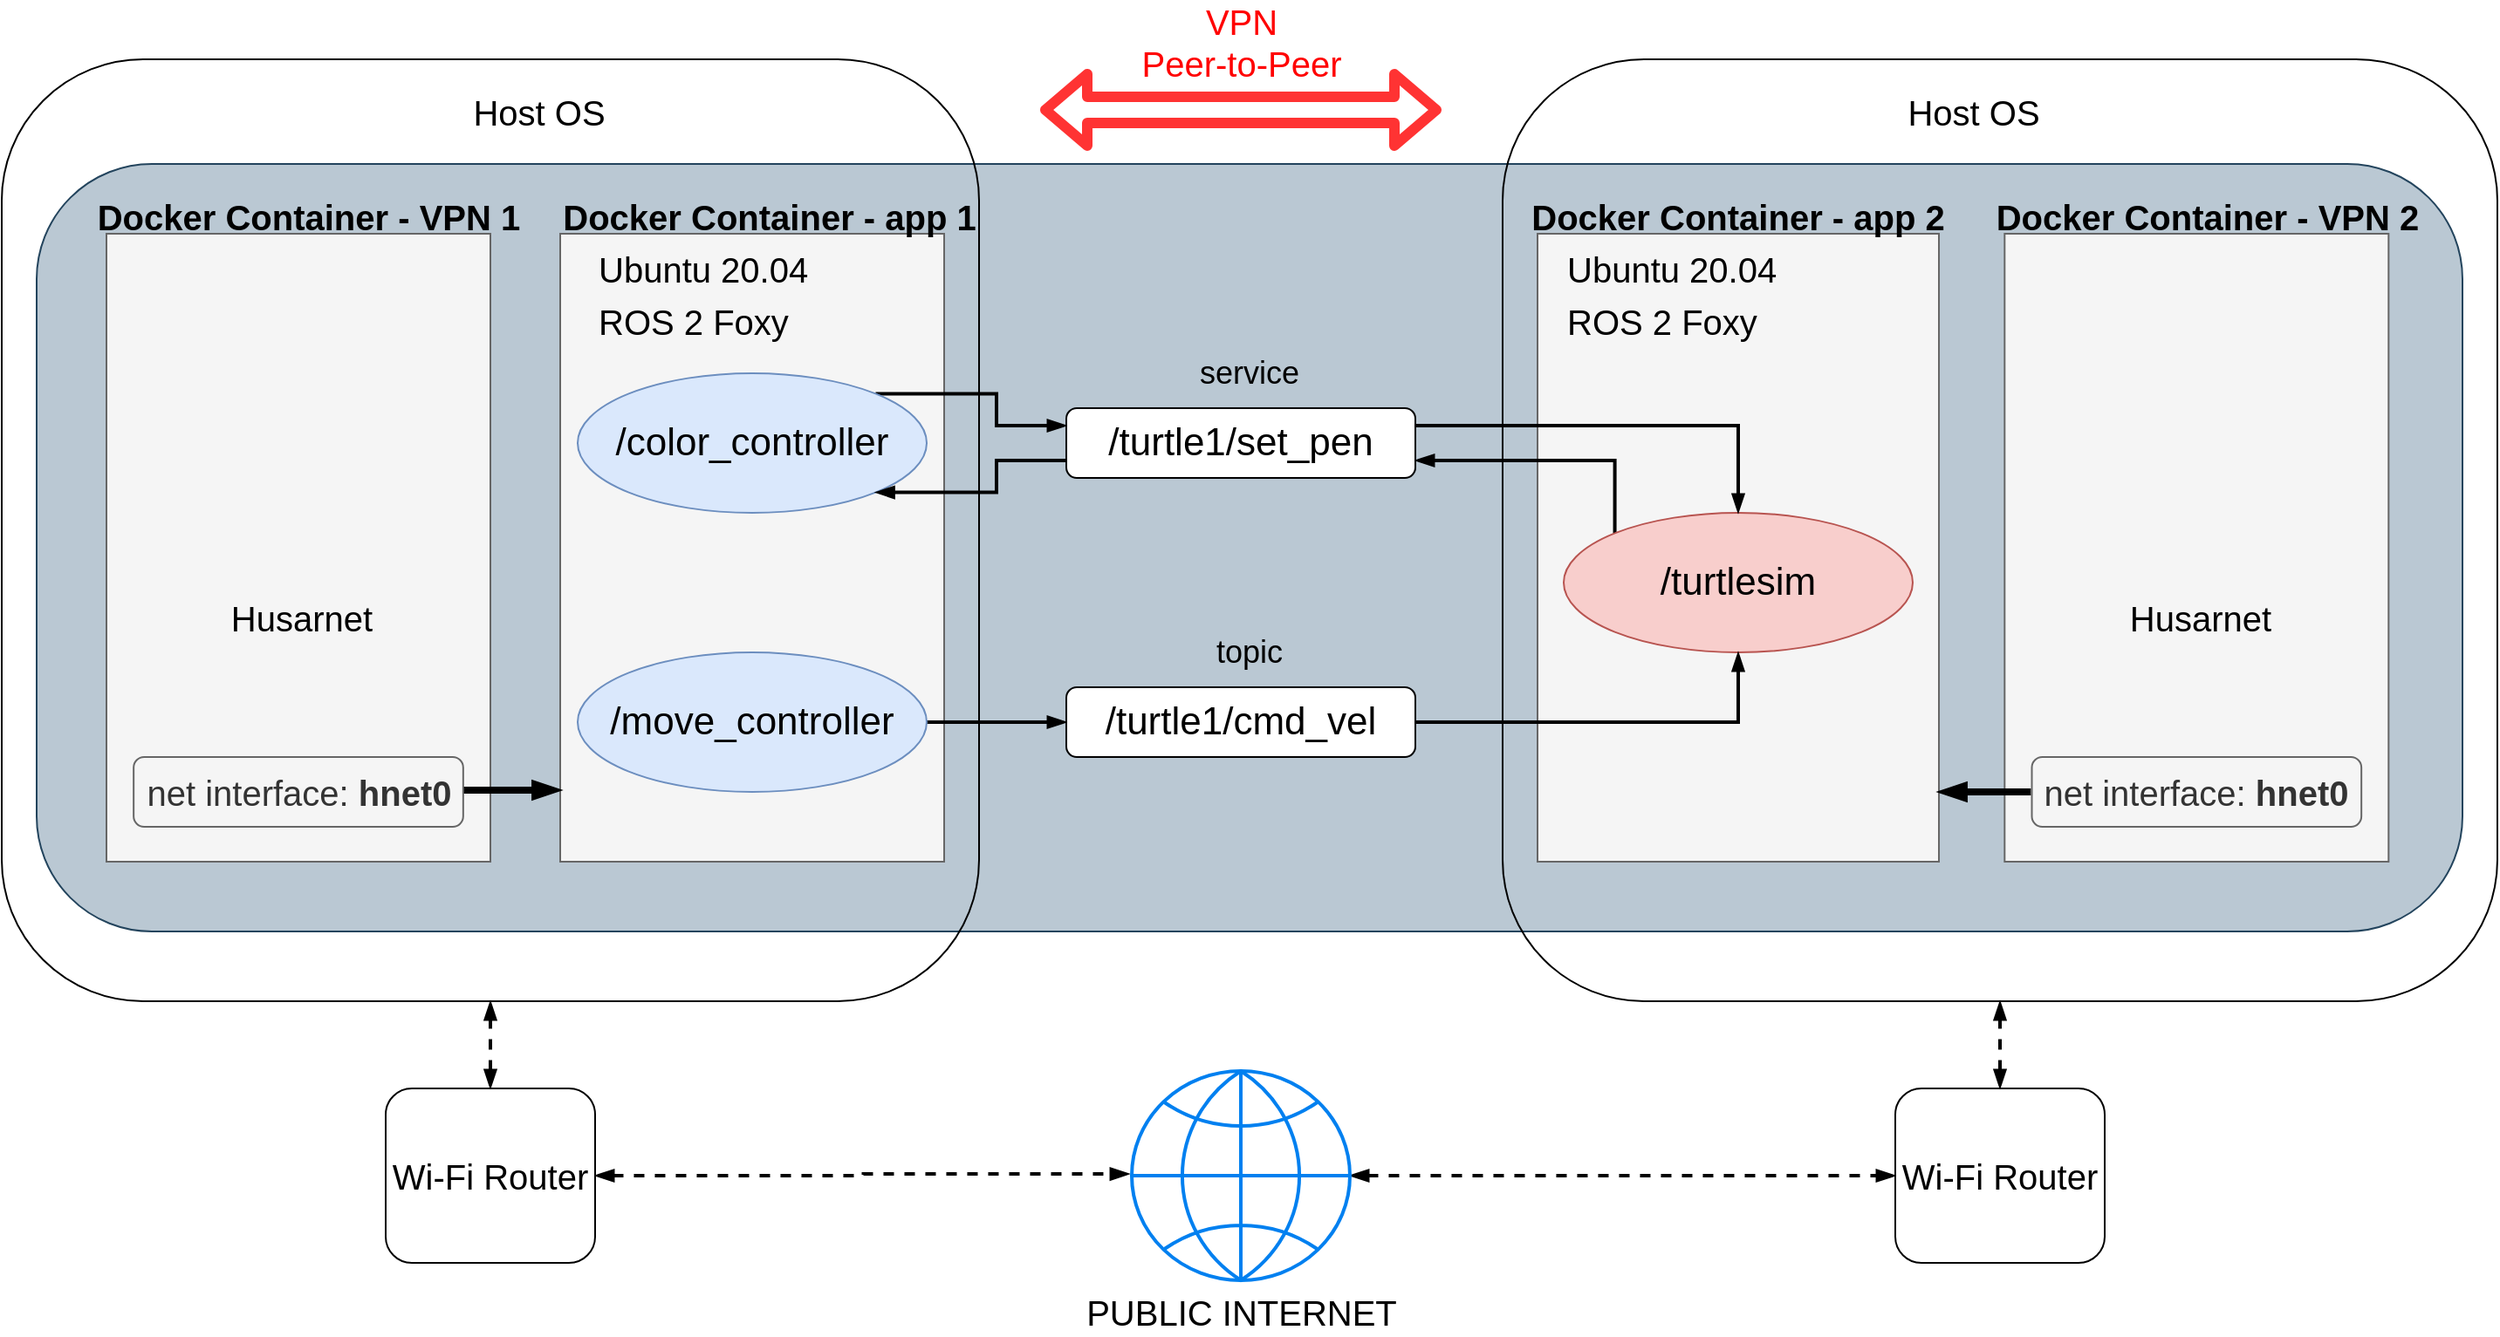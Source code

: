 <mxfile version="14.7.6" type="device"><diagram id="ZgK-rg60SdYdkfQ-bzUN" name="Page-1"><mxGraphModel dx="2842" dy="138" grid="1" gridSize="10" guides="1" tooltips="1" connect="1" arrows="1" fold="1" page="1" pageScale="1" pageWidth="1169" pageHeight="827" math="0" shadow="0"><root><mxCell id="0"/><mxCell id="1" parent="0"/><mxCell id="8QPdw4msQSsCbI8SWVOe-69" value="" style="rounded=1;whiteSpace=wrap;html=1;fontSize=20;align=center;fillColor=#bac8d3;strokeColor=#23445d;" parent="1" vertex="1"><mxGeometry x="-150" y="940" width="1390" height="440" as="geometry"/></mxCell><mxCell id="8QPdw4msQSsCbI8SWVOe-26" value="" style="rounded=0;whiteSpace=wrap;html=1;fontSize=20;fontColor=#333333;align=left;fillColor=#f5f5f5;strokeColor=#666666;" parent="1" vertex="1"><mxGeometry x="710" y="980" width="230" height="360" as="geometry"/></mxCell><mxCell id="8QPdw4msQSsCbI8SWVOe-21" value="" style="rounded=0;whiteSpace=wrap;html=1;fontSize=20;fontColor=#333333;align=left;fillColor=#f5f5f5;strokeColor=#666666;" parent="1" vertex="1"><mxGeometry x="150" y="980" width="220" height="360" as="geometry"/></mxCell><mxCell id="8QPdw4msQSsCbI8SWVOe-12" style="edgeStyle=orthogonalEdgeStyle;rounded=0;orthogonalLoop=1;jettySize=auto;html=1;exitX=1;exitY=0;exitDx=0;exitDy=0;entryX=0;entryY=0.25;entryDx=0;entryDy=0;strokeWidth=2;endArrow=blockThin;endFill=1;" parent="1" source="8QPdw4msQSsCbI8SWVOe-1" target="8QPdw4msQSsCbI8SWVOe-6" edge="1"><mxGeometry relative="1" as="geometry"/></mxCell><mxCell id="8QPdw4msQSsCbI8SWVOe-1" value="&lt;font style=&quot;font-size: 22px&quot;&gt;/color_controller&lt;/font&gt;" style="ellipse;whiteSpace=wrap;html=1;fillColor=#dae8fc;strokeColor=#6c8ebf;" parent="1" vertex="1"><mxGeometry x="160" y="1060" width="200" height="80" as="geometry"/></mxCell><mxCell id="8QPdw4msQSsCbI8SWVOe-10" style="edgeStyle=orthogonalEdgeStyle;rounded=0;orthogonalLoop=1;jettySize=auto;html=1;exitX=1;exitY=0.5;exitDx=0;exitDy=0;entryX=0;entryY=0.5;entryDx=0;entryDy=0;strokeWidth=2;endArrow=blockThin;endFill=1;" parent="1" source="8QPdw4msQSsCbI8SWVOe-2" target="8QPdw4msQSsCbI8SWVOe-5" edge="1"><mxGeometry relative="1" as="geometry"/></mxCell><mxCell id="8QPdw4msQSsCbI8SWVOe-2" value="&lt;font style=&quot;font-size: 22px&quot;&gt;/move_controller&lt;/font&gt;" style="ellipse;whiteSpace=wrap;html=1;fillColor=#dae8fc;strokeColor=#6c8ebf;" parent="1" vertex="1"><mxGeometry x="160" y="1220" width="200" height="80" as="geometry"/></mxCell><mxCell id="8QPdw4msQSsCbI8SWVOe-14" style="edgeStyle=orthogonalEdgeStyle;rounded=0;orthogonalLoop=1;jettySize=auto;html=1;exitX=0;exitY=0;exitDx=0;exitDy=0;entryX=1;entryY=0.75;entryDx=0;entryDy=0;strokeWidth=2;endArrow=blockThin;endFill=1;" parent="1" source="8QPdw4msQSsCbI8SWVOe-4" target="8QPdw4msQSsCbI8SWVOe-6" edge="1"><mxGeometry relative="1" as="geometry"><Array as="points"><mxPoint x="754" y="1110"/></Array></mxGeometry></mxCell><mxCell id="8QPdw4msQSsCbI8SWVOe-4" value="&lt;font style=&quot;font-size: 22px&quot;&gt;/turtlesim&lt;/font&gt;" style="ellipse;whiteSpace=wrap;html=1;fillColor=#f8cecc;strokeColor=#b85450;" parent="1" vertex="1"><mxGeometry x="725" y="1140" width="200" height="80" as="geometry"/></mxCell><mxCell id="8QPdw4msQSsCbI8SWVOe-11" style="edgeStyle=orthogonalEdgeStyle;rounded=0;orthogonalLoop=1;jettySize=auto;html=1;exitX=1;exitY=0.5;exitDx=0;exitDy=0;entryX=0.5;entryY=1;entryDx=0;entryDy=0;strokeWidth=2;endArrow=blockThin;endFill=1;" parent="1" source="8QPdw4msQSsCbI8SWVOe-5" target="8QPdw4msQSsCbI8SWVOe-4" edge="1"><mxGeometry relative="1" as="geometry"/></mxCell><mxCell id="8QPdw4msQSsCbI8SWVOe-5" value="&lt;font style=&quot;font-size: 22px&quot;&gt;/turtle1/cmd_vel&lt;/font&gt;" style="rounded=1;whiteSpace=wrap;html=1;" parent="1" vertex="1"><mxGeometry x="440" y="1240" width="200" height="40" as="geometry"/></mxCell><mxCell id="8QPdw4msQSsCbI8SWVOe-13" style="edgeStyle=orthogonalEdgeStyle;rounded=0;orthogonalLoop=1;jettySize=auto;html=1;exitX=1;exitY=0.25;exitDx=0;exitDy=0;entryX=0.5;entryY=0;entryDx=0;entryDy=0;strokeWidth=2;endArrow=blockThin;endFill=1;" parent="1" source="8QPdw4msQSsCbI8SWVOe-6" target="8QPdw4msQSsCbI8SWVOe-4" edge="1"><mxGeometry relative="1" as="geometry"/></mxCell><mxCell id="8QPdw4msQSsCbI8SWVOe-15" style="edgeStyle=orthogonalEdgeStyle;rounded=0;orthogonalLoop=1;jettySize=auto;html=1;exitX=0;exitY=0.75;exitDx=0;exitDy=0;entryX=1;entryY=1;entryDx=0;entryDy=0;strokeWidth=2;endArrow=blockThin;endFill=1;" parent="1" source="8QPdw4msQSsCbI8SWVOe-6" target="8QPdw4msQSsCbI8SWVOe-1" edge="1"><mxGeometry relative="1" as="geometry"/></mxCell><mxCell id="8QPdw4msQSsCbI8SWVOe-6" value="&lt;font style=&quot;font-size: 22px&quot;&gt;/turtle1/set_pen&lt;/font&gt;" style="rounded=1;whiteSpace=wrap;html=1;" parent="1" vertex="1"><mxGeometry x="440" y="1080" width="200" height="40" as="geometry"/></mxCell><mxCell id="8QPdw4msQSsCbI8SWVOe-7" value="&lt;font style=&quot;font-size: 18px&quot;&gt;topic&lt;/font&gt;" style="text;html=1;strokeColor=none;fillColor=none;align=center;verticalAlign=middle;whiteSpace=wrap;rounded=0;" parent="1" vertex="1"><mxGeometry x="490" y="1210" width="110" height="20" as="geometry"/></mxCell><mxCell id="8QPdw4msQSsCbI8SWVOe-8" value="&lt;font style=&quot;font-size: 18px&quot;&gt;service&lt;/font&gt;" style="text;html=1;strokeColor=none;fillColor=none;align=center;verticalAlign=middle;whiteSpace=wrap;rounded=0;" parent="1" vertex="1"><mxGeometry x="475" y="1050" width="140" height="20" as="geometry"/></mxCell><mxCell id="8QPdw4msQSsCbI8SWVOe-18" value="Host OS" style="text;html=1;strokeColor=none;fillColor=none;align=center;verticalAlign=middle;whiteSpace=wrap;rounded=0;fontSize=20;" parent="1" vertex="1"><mxGeometry x="67.66" y="900" width="140" height="20" as="geometry"/></mxCell><mxCell id="8QPdw4msQSsCbI8SWVOe-23" value="Ubuntu 20.04" style="text;html=1;strokeColor=none;fillColor=none;align=left;verticalAlign=middle;whiteSpace=wrap;rounded=0;fontSize=20;" parent="1" vertex="1"><mxGeometry x="170" y="990" width="140" height="20" as="geometry"/></mxCell><mxCell id="8QPdw4msQSsCbI8SWVOe-24" value="ROS 2 Foxy" style="text;html=1;strokeColor=none;fillColor=none;align=left;verticalAlign=middle;whiteSpace=wrap;rounded=0;fontSize=20;" parent="1" vertex="1"><mxGeometry x="170" y="1020" width="140" height="20" as="geometry"/></mxCell><mxCell id="8QPdw4msQSsCbI8SWVOe-25" value="Docker Container - app 1" style="text;html=1;strokeColor=none;fillColor=none;align=center;verticalAlign=middle;whiteSpace=wrap;rounded=0;fontSize=20;fontStyle=1" parent="1" vertex="1"><mxGeometry x="150" y="960" width="240" height="20" as="geometry"/></mxCell><mxCell id="8QPdw4msQSsCbI8SWVOe-27" value="Docker Container - app 2" style="text;html=1;strokeColor=none;fillColor=none;align=center;verticalAlign=middle;whiteSpace=wrap;rounded=0;fontSize=20;fontStyle=1" parent="1" vertex="1"><mxGeometry x="700" y="960" width="250" height="20" as="geometry"/></mxCell><mxCell id="8QPdw4msQSsCbI8SWVOe-28" value="Ubuntu 20.04" style="text;html=1;strokeColor=none;fillColor=none;align=left;verticalAlign=middle;whiteSpace=wrap;rounded=0;fontSize=20;" parent="1" vertex="1"><mxGeometry x="725" y="990" width="140" height="20" as="geometry"/></mxCell><mxCell id="8QPdw4msQSsCbI8SWVOe-29" value="ROS 2 Foxy" style="text;html=1;strokeColor=none;fillColor=none;align=left;verticalAlign=middle;whiteSpace=wrap;rounded=0;fontSize=20;" parent="1" vertex="1"><mxGeometry x="725" y="1020" width="140" height="20" as="geometry"/></mxCell><mxCell id="8QPdw4msQSsCbI8SWVOe-41" style="edgeStyle=orthogonalEdgeStyle;rounded=0;orthogonalLoop=1;jettySize=auto;html=1;exitX=1;exitY=0.5;exitDx=0;exitDy=0;entryX=-0.012;entryY=0.492;entryDx=0;entryDy=0;entryPerimeter=0;dashed=1;fontSize=20;fontColor=#000000;startArrow=blockThin;startFill=1;endArrow=blockThin;endFill=1;strokeWidth=2;" parent="1" source="8QPdw4msQSsCbI8SWVOe-36" target="8QPdw4msQSsCbI8SWVOe-39" edge="1"><mxGeometry relative="1" as="geometry"/></mxCell><mxCell id="8QPdw4msQSsCbI8SWVOe-42" style="edgeStyle=orthogonalEdgeStyle;rounded=0;orthogonalLoop=1;jettySize=auto;html=1;exitX=0.5;exitY=0;exitDx=0;exitDy=0;entryX=0.5;entryY=1;entryDx=0;entryDy=0;dashed=1;fontSize=20;fontColor=#000000;startArrow=blockThin;startFill=1;endArrow=blockThin;endFill=1;strokeWidth=2;" parent="1" source="8QPdw4msQSsCbI8SWVOe-36" target="8QPdw4msQSsCbI8SWVOe-16" edge="1"><mxGeometry relative="1" as="geometry"/></mxCell><mxCell id="8QPdw4msQSsCbI8SWVOe-36" value="Wi-Fi Router" style="rounded=1;whiteSpace=wrap;html=1;fontSize=20;fontColor=#000000;align=center;" parent="1" vertex="1"><mxGeometry x="50" y="1470" width="120" height="100" as="geometry"/></mxCell><mxCell id="rDFfNMZisYe_2G9wobSp-11" style="edgeStyle=orthogonalEdgeStyle;rounded=0;orthogonalLoop=1;jettySize=auto;html=1;entryX=0;entryY=0.5;entryDx=0;entryDy=0;endArrow=blockThin;endFill=1;strokeWidth=2;dashed=1;startArrow=blockThin;startFill=1;" edge="1" parent="1" source="8QPdw4msQSsCbI8SWVOe-39" target="rDFfNMZisYe_2G9wobSp-10"><mxGeometry relative="1" as="geometry"/></mxCell><mxCell id="8QPdw4msQSsCbI8SWVOe-39" value="PUBLIC INTERNET" style="html=1;verticalLabelPosition=bottom;align=center;labelBackgroundColor=#ffffff;verticalAlign=top;strokeWidth=2;strokeColor=#0080F0;shadow=0;dashed=0;shape=mxgraph.ios7.icons.globe;fontSize=20;fontColor=#000000;" parent="1" vertex="1"><mxGeometry x="477.5" y="1460" width="125" height="120" as="geometry"/></mxCell><mxCell id="8QPdw4msQSsCbI8SWVOe-72" value="" style="shape=flexArrow;endArrow=classic;startArrow=classic;html=1;fontSize=20;fontColor=#FF0000;strokeColor=#FF3333;strokeWidth=6;" parent="1" edge="1"><mxGeometry width="100" height="100" relative="1" as="geometry"><mxPoint x="425" y="909" as="sourcePoint"/><mxPoint x="655" y="909" as="targetPoint"/></mxGeometry></mxCell><mxCell id="8QPdw4msQSsCbI8SWVOe-73" value="&lt;div&gt;VPN&lt;/div&gt;&lt;div&gt;Peer-to-Peer&lt;/div&gt;" style="edgeLabel;html=1;align=center;verticalAlign=middle;resizable=0;points=[];fontSize=20;fontColor=#FF0000;" parent="8QPdw4msQSsCbI8SWVOe-72" vertex="1" connectable="0"><mxGeometry x="0.548" y="3" relative="1" as="geometry"><mxPoint x="-63" y="-36" as="offset"/></mxGeometry></mxCell><mxCell id="rDFfNMZisYe_2G9wobSp-1" value="" style="rounded=0;whiteSpace=wrap;html=1;fontSize=20;fontColor=#333333;align=left;fillColor=#f5f5f5;strokeColor=#666666;" vertex="1" parent="1"><mxGeometry x="-110" y="980" width="220" height="360" as="geometry"/></mxCell><mxCell id="rDFfNMZisYe_2G9wobSp-2" value="" style="shape=image;verticalLabelPosition=bottom;labelBackgroundColor=#ffffff;verticalAlign=top;aspect=fixed;imageAspect=0;image=https://husarnet.com/img/husarnet_signet.svg;" vertex="1" parent="1"><mxGeometry x="-67.66" y="1010" width="135.32" height="155" as="geometry"/></mxCell><mxCell id="rDFfNMZisYe_2G9wobSp-3" value="&lt;div&gt;Husarnet&lt;/div&gt;" style="text;html=1;strokeColor=none;fillColor=none;align=center;verticalAlign=middle;whiteSpace=wrap;rounded=0;fontSize=20;" vertex="1" parent="1"><mxGeometry x="-67.66" y="1190" width="140" height="20" as="geometry"/></mxCell><mxCell id="rDFfNMZisYe_2G9wobSp-4" value="Docker Container - VPN 1" style="text;html=1;strokeColor=none;fillColor=none;align=center;verticalAlign=middle;whiteSpace=wrap;rounded=0;fontSize=20;fontStyle=1" vertex="1" parent="1"><mxGeometry x="-117.66" y="960" width="247.66" height="20" as="geometry"/></mxCell><mxCell id="rDFfNMZisYe_2G9wobSp-5" value="" style="rounded=0;whiteSpace=wrap;html=1;fontSize=20;fontColor=#333333;align=left;fillColor=#f5f5f5;strokeColor=#666666;" vertex="1" parent="1"><mxGeometry x="977.66" y="980" width="220" height="360" as="geometry"/></mxCell><mxCell id="rDFfNMZisYe_2G9wobSp-6" value="" style="shape=image;verticalLabelPosition=bottom;labelBackgroundColor=#ffffff;verticalAlign=top;aspect=fixed;imageAspect=0;image=https://husarnet.com/img/husarnet_signet.svg;" vertex="1" parent="1"><mxGeometry x="1020.0" y="1010" width="135.32" height="155" as="geometry"/></mxCell><mxCell id="rDFfNMZisYe_2G9wobSp-7" value="&lt;div&gt;Husarnet&lt;/div&gt;" style="text;html=1;strokeColor=none;fillColor=none;align=center;verticalAlign=middle;whiteSpace=wrap;rounded=0;fontSize=20;" vertex="1" parent="1"><mxGeometry x="1020.0" y="1190" width="140" height="20" as="geometry"/></mxCell><mxCell id="rDFfNMZisYe_2G9wobSp-8" value="Docker Container - VPN 2" style="text;html=1;strokeColor=none;fillColor=none;align=center;verticalAlign=middle;whiteSpace=wrap;rounded=0;fontSize=20;fontStyle=1" vertex="1" parent="1"><mxGeometry x="970.0" y="960" width="247.66" height="20" as="geometry"/></mxCell><mxCell id="rDFfNMZisYe_2G9wobSp-9" value="Host OS" style="text;html=1;strokeColor=none;fillColor=none;align=center;verticalAlign=middle;whiteSpace=wrap;rounded=0;fontSize=20;" vertex="1" parent="1"><mxGeometry x="890" y="900" width="140" height="20" as="geometry"/></mxCell><mxCell id="rDFfNMZisYe_2G9wobSp-12" style="edgeStyle=orthogonalEdgeStyle;rounded=0;orthogonalLoop=1;jettySize=auto;html=1;entryX=0.5;entryY=1;entryDx=0;entryDy=0;endArrow=blockThin;endFill=1;startArrow=blockThin;startFill=1;strokeWidth=2;dashed=1;" edge="1" parent="1" source="rDFfNMZisYe_2G9wobSp-10" target="8QPdw4msQSsCbI8SWVOe-34"><mxGeometry relative="1" as="geometry"/></mxCell><mxCell id="rDFfNMZisYe_2G9wobSp-10" value="Wi-Fi Router" style="rounded=1;whiteSpace=wrap;html=1;fontSize=20;fontColor=#000000;align=center;" vertex="1" parent="1"><mxGeometry x="915" y="1470" width="120" height="100" as="geometry"/></mxCell><mxCell id="rDFfNMZisYe_2G9wobSp-18" value="" style="endArrow=blockThin;html=1;strokeWidth=4;endFill=1;" edge="1" parent="1"><mxGeometry width="50" height="50" relative="1" as="geometry"><mxPoint x="90" y="1299" as="sourcePoint"/><mxPoint x="150" y="1299" as="targetPoint"/></mxGeometry></mxCell><mxCell id="rDFfNMZisYe_2G9wobSp-19" value="net interface: &lt;b&gt;hnet0&lt;/b&gt;" style="text;html=1;strokeColor=#666666;fillColor=#f5f5f5;align=center;verticalAlign=middle;whiteSpace=wrap;rounded=1;fontSize=20;fontColor=#333333;shadow=0;perimeterSpacing=14;" vertex="1" parent="1"><mxGeometry x="993.25" y="1280" width="188.83" height="40" as="geometry"/></mxCell><mxCell id="rDFfNMZisYe_2G9wobSp-20" value="" style="endArrow=blockThin;html=1;strokeWidth=4;endFill=1;" edge="1" parent="1"><mxGeometry width="50" height="50" relative="1" as="geometry"><mxPoint x="992.66" y="1300" as="sourcePoint"/><mxPoint x="940" y="1300" as="targetPoint"/></mxGeometry></mxCell><mxCell id="rDFfNMZisYe_2G9wobSp-13" value="net interface: &lt;b&gt;hnet0&lt;/b&gt;" style="text;html=1;strokeColor=#666666;fillColor=#f5f5f5;align=center;verticalAlign=middle;whiteSpace=wrap;rounded=1;fontSize=20;fontColor=#333333;shadow=0;perimeterSpacing=14;" vertex="1" parent="1"><mxGeometry x="-94.42" y="1280" width="188.83" height="40" as="geometry"/></mxCell><mxCell id="8QPdw4msQSsCbI8SWVOe-16" value="" style="rounded=1;whiteSpace=wrap;html=1;fillColor=none;" parent="1" vertex="1"><mxGeometry x="-170" y="880" width="560" height="540" as="geometry"/></mxCell><mxCell id="8QPdw4msQSsCbI8SWVOe-34" value="" style="rounded=1;whiteSpace=wrap;html=1;fillColor=none;" parent="1" vertex="1"><mxGeometry x="690" y="880" width="570" height="540" as="geometry"/></mxCell></root></mxGraphModel></diagram></mxfile>